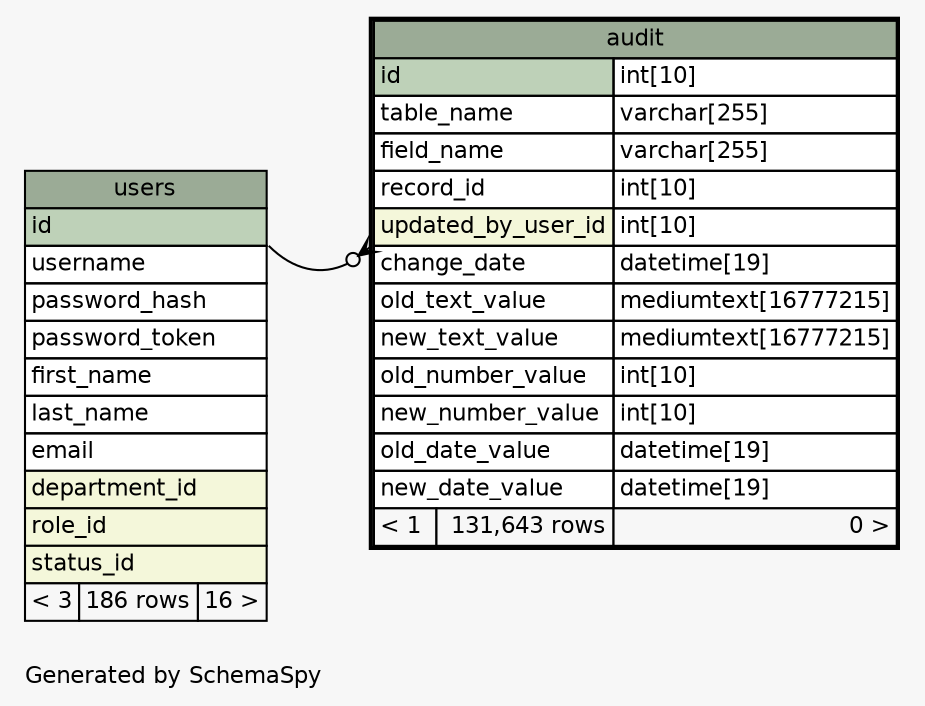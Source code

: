 // dot 2.2.1 on Windows 10 10.0
// SchemaSpy rev 590
digraph "oneDegreeRelationshipsDiagram" {
  graph [
    rankdir="RL"
    bgcolor="#f7f7f7"
    label="\nGenerated by SchemaSpy"
    labeljust="l"
    nodesep="0.18"
    ranksep="0.46"
    fontname="Helvetica"
    fontsize="11"
  ];
  node [
    fontname="Helvetica"
    fontsize="11"
    shape="plaintext"
  ];
  edge [
    arrowsize="0.8"
  ];
  "audit":"updated_by_user_id":sw -> "users":"id":se [arrowhead=none dir=back arrowtail=crowodot];
  "audit" [
    label=<
    <TABLE BORDER="2" CELLBORDER="1" CELLSPACING="0" BGCOLOR="#ffffff">
      <TR><TD COLSPAN="3" BGCOLOR="#9bab96" ALIGN="CENTER">audit</TD></TR>
      <TR><TD PORT="id" COLSPAN="2" BGCOLOR="#bed1b8" ALIGN="LEFT">id</TD><TD PORT="id.type" ALIGN="LEFT">int[10]</TD></TR>
      <TR><TD PORT="table_name" COLSPAN="2" ALIGN="LEFT">table_name</TD><TD PORT="table_name.type" ALIGN="LEFT">varchar[255]</TD></TR>
      <TR><TD PORT="field_name" COLSPAN="2" ALIGN="LEFT">field_name</TD><TD PORT="field_name.type" ALIGN="LEFT">varchar[255]</TD></TR>
      <TR><TD PORT="record_id" COLSPAN="2" ALIGN="LEFT">record_id</TD><TD PORT="record_id.type" ALIGN="LEFT">int[10]</TD></TR>
      <TR><TD PORT="updated_by_user_id" COLSPAN="2" BGCOLOR="#f4f7da" ALIGN="LEFT">updated_by_user_id</TD><TD PORT="updated_by_user_id.type" ALIGN="LEFT">int[10]</TD></TR>
      <TR><TD PORT="change_date" COLSPAN="2" ALIGN="LEFT">change_date</TD><TD PORT="change_date.type" ALIGN="LEFT">datetime[19]</TD></TR>
      <TR><TD PORT="old_text_value" COLSPAN="2" ALIGN="LEFT">old_text_value</TD><TD PORT="old_text_value.type" ALIGN="LEFT">mediumtext[16777215]</TD></TR>
      <TR><TD PORT="new_text_value" COLSPAN="2" ALIGN="LEFT">new_text_value</TD><TD PORT="new_text_value.type" ALIGN="LEFT">mediumtext[16777215]</TD></TR>
      <TR><TD PORT="old_number_value" COLSPAN="2" ALIGN="LEFT">old_number_value</TD><TD PORT="old_number_value.type" ALIGN="LEFT">int[10]</TD></TR>
      <TR><TD PORT="new_number_value" COLSPAN="2" ALIGN="LEFT">new_number_value</TD><TD PORT="new_number_value.type" ALIGN="LEFT">int[10]</TD></TR>
      <TR><TD PORT="old_date_value" COLSPAN="2" ALIGN="LEFT">old_date_value</TD><TD PORT="old_date_value.type" ALIGN="LEFT">datetime[19]</TD></TR>
      <TR><TD PORT="new_date_value" COLSPAN="2" ALIGN="LEFT">new_date_value</TD><TD PORT="new_date_value.type" ALIGN="LEFT">datetime[19]</TD></TR>
      <TR><TD ALIGN="LEFT" BGCOLOR="#f7f7f7">&lt; 1</TD><TD ALIGN="RIGHT" BGCOLOR="#f7f7f7">131,643 rows</TD><TD ALIGN="RIGHT" BGCOLOR="#f7f7f7">0 &gt;</TD></TR>
    </TABLE>>
    URL="audit.html"
    tooltip="audit"
  ];
  "users" [
    label=<
    <TABLE BORDER="0" CELLBORDER="1" CELLSPACING="0" BGCOLOR="#ffffff">
      <TR><TD COLSPAN="3" BGCOLOR="#9bab96" ALIGN="CENTER">users</TD></TR>
      <TR><TD PORT="id" COLSPAN="3" BGCOLOR="#bed1b8" ALIGN="LEFT">id</TD></TR>
      <TR><TD PORT="username" COLSPAN="3" ALIGN="LEFT">username</TD></TR>
      <TR><TD PORT="password_hash" COLSPAN="3" ALIGN="LEFT">password_hash</TD></TR>
      <TR><TD PORT="password_token" COLSPAN="3" ALIGN="LEFT">password_token</TD></TR>
      <TR><TD PORT="first_name" COLSPAN="3" ALIGN="LEFT">first_name</TD></TR>
      <TR><TD PORT="last_name" COLSPAN="3" ALIGN="LEFT">last_name</TD></TR>
      <TR><TD PORT="email" COLSPAN="3" ALIGN="LEFT">email</TD></TR>
      <TR><TD PORT="department_id" COLSPAN="3" BGCOLOR="#f4f7da" ALIGN="LEFT">department_id</TD></TR>
      <TR><TD PORT="role_id" COLSPAN="3" BGCOLOR="#f4f7da" ALIGN="LEFT">role_id</TD></TR>
      <TR><TD PORT="status_id" COLSPAN="3" BGCOLOR="#f4f7da" ALIGN="LEFT">status_id</TD></TR>
      <TR><TD ALIGN="LEFT" BGCOLOR="#f7f7f7">&lt; 3</TD><TD ALIGN="RIGHT" BGCOLOR="#f7f7f7">186 rows</TD><TD ALIGN="RIGHT" BGCOLOR="#f7f7f7">16 &gt;</TD></TR>
    </TABLE>>
    URL="users.html"
    tooltip="users"
  ];
}
